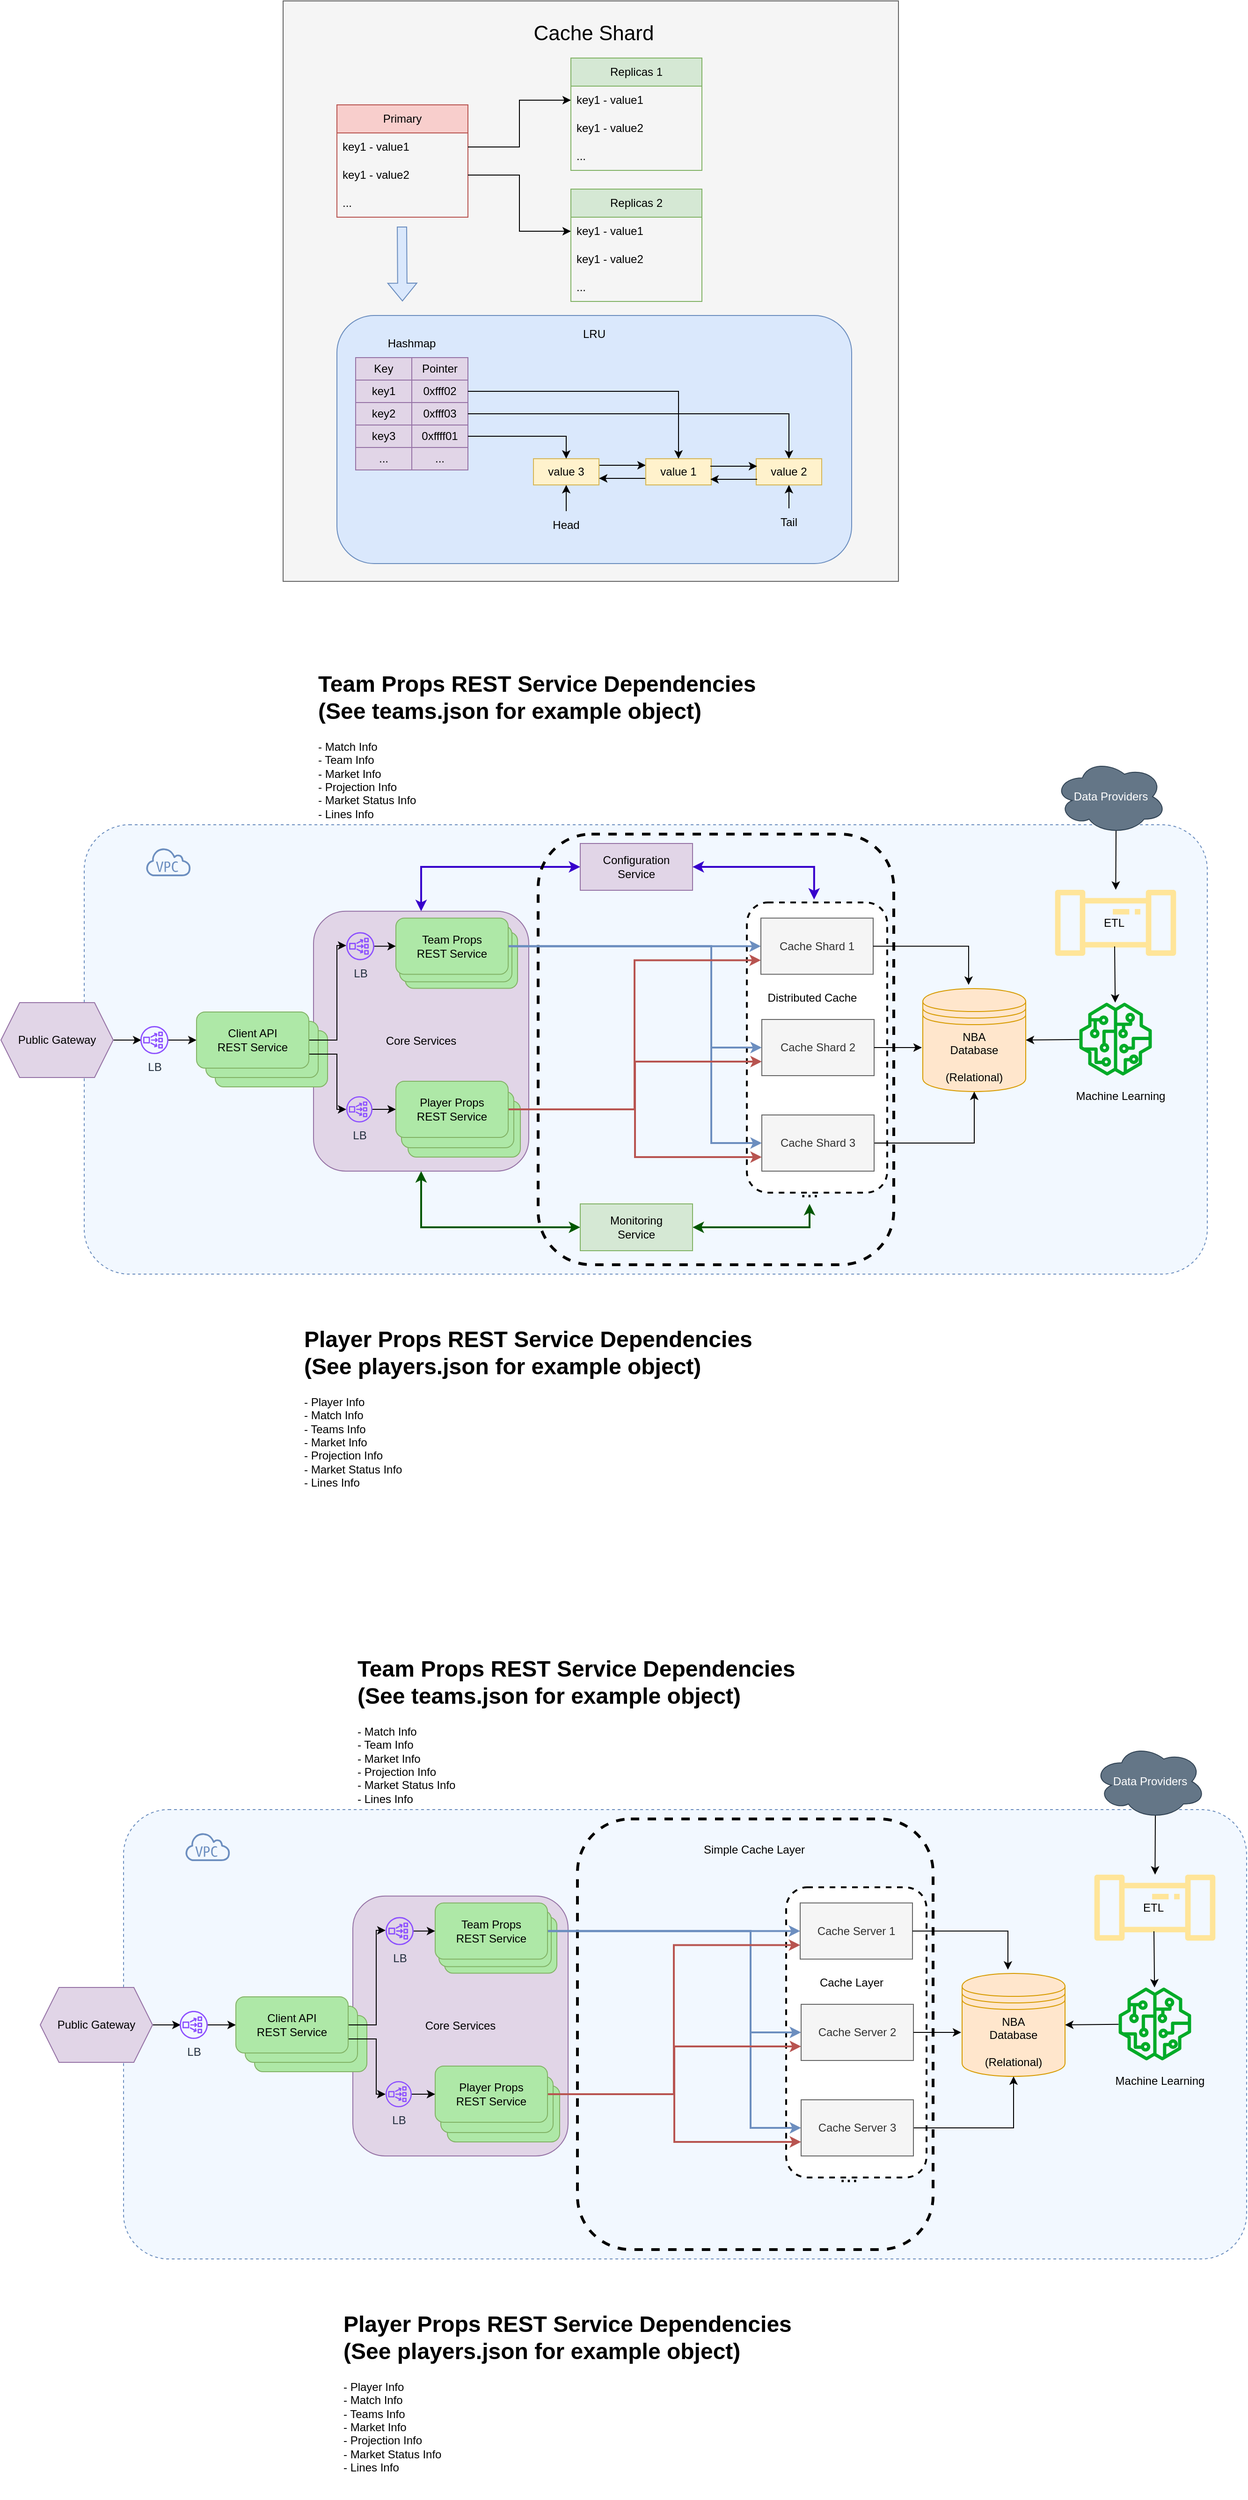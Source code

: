 <mxfile version="24.7.17">
  <diagram name="Page-1" id="utYsTXJ76eyPyCShVCwP">
    <mxGraphModel dx="2583" dy="2212" grid="0" gridSize="10" guides="0" tooltips="1" connect="1" arrows="1" fold="1" page="0" pageScale="1" pageWidth="850" pageHeight="1100" math="0" shadow="0">
      <root>
        <mxCell id="0" />
        <mxCell id="1" parent="0" />
        <mxCell id="gvF0CUg50vXPNr1gY694-1" value="" style="rounded=1;arcSize=10;dashed=1;strokeColor=#6c8ebf;fillColor=#F2F8FF;" parent="1" vertex="1">
          <mxGeometry x="-150" y="120" width="1200" height="480" as="geometry" />
        </mxCell>
        <mxCell id="gvF0CUg50vXPNr1gY694-257" value="" style="rounded=1;whiteSpace=wrap;html=1;strokeWidth=2;dashed=1;" parent="1" vertex="1">
          <mxGeometry x="558" y="203" width="150" height="310" as="geometry" />
        </mxCell>
        <mxCell id="gvF0CUg50vXPNr1gY694-55" value="" style="rounded=0;whiteSpace=wrap;html=1;fillColor=#f5f5f5;strokeColor=#666666;fontColor=#333333;" parent="1" vertex="1">
          <mxGeometry x="62.5" y="-760" width="657.5" height="620" as="geometry" />
        </mxCell>
        <mxCell id="gvF0CUg50vXPNr1gY694-206" value="" style="rounded=1;whiteSpace=wrap;html=1;fillColor=#dae8fc;strokeColor=#6c8ebf;" parent="1" vertex="1">
          <mxGeometry x="120" y="-424" width="550" height="265" as="geometry" />
        </mxCell>
        <mxCell id="gvF0CUg50vXPNr1gY694-261" style="edgeStyle=orthogonalEdgeStyle;rounded=0;orthogonalLoop=1;jettySize=auto;html=1;exitX=0.5;exitY=0;exitDx=0;exitDy=0;entryX=0;entryY=0.5;entryDx=0;entryDy=0;strokeWidth=2;startArrow=classic;startFill=1;fillColor=#6a00ff;strokeColor=#3700CC;" parent="1" source="gvF0CUg50vXPNr1gY694-2" target="gvF0CUg50vXPNr1gY694-235" edge="1">
          <mxGeometry relative="1" as="geometry" />
        </mxCell>
        <mxCell id="gvF0CUg50vXPNr1gY694-264" style="edgeStyle=orthogonalEdgeStyle;rounded=0;orthogonalLoop=1;jettySize=auto;html=1;exitX=0.5;exitY=1;exitDx=0;exitDy=0;entryX=0;entryY=0.5;entryDx=0;entryDy=0;strokeWidth=2;startArrow=classic;startFill=1;fillColor=#008a00;strokeColor=#005700;" parent="1" source="gvF0CUg50vXPNr1gY694-2" target="gvF0CUg50vXPNr1gY694-236" edge="1">
          <mxGeometry relative="1" as="geometry" />
        </mxCell>
        <mxCell id="gvF0CUg50vXPNr1gY694-2" value="Core Services" style="rounded=1;whiteSpace=wrap;html=1;fillColor=#e1d5e7;strokeColor=#9673a6;" parent="1" vertex="1">
          <mxGeometry x="95" y="212.36" width="230" height="277.64" as="geometry" />
        </mxCell>
        <mxCell id="gvF0CUg50vXPNr1gY694-5" value="&lt;h1 align=&quot;left&quot;&gt;Player Props REST Service Dependencies (See players.json for example object)&lt;br&gt;&lt;/h1&gt;&lt;div&gt;- Player Info&lt;/div&gt;&lt;div&gt;- Match Info&lt;/div&gt;&lt;div&gt;- Teams Info&lt;/div&gt;&lt;div&gt;- Market Info&lt;/div&gt;&lt;div&gt;- Projection Info&lt;/div&gt;&lt;div&gt;- Market Status Info&lt;/div&gt;&lt;div&gt;- Lines Info&lt;br&gt;&lt;/div&gt;&lt;div&gt;&lt;br&gt;&lt;/div&gt;" style="text;html=1;strokeColor=none;fillColor=none;spacing=5;spacingTop=-20;whiteSpace=wrap;overflow=hidden;rounded=0;align=left;" parent="1" vertex="1">
          <mxGeometry x="80" y="650" width="530" height="180" as="geometry" />
        </mxCell>
        <mxCell id="gvF0CUg50vXPNr1gY694-226" style="edgeStyle=orthogonalEdgeStyle;rounded=0;orthogonalLoop=1;jettySize=auto;html=1;exitX=1;exitY=0.5;exitDx=0;exitDy=0;" parent="1" source="gvF0CUg50vXPNr1gY694-10" edge="1">
          <mxGeometry relative="1" as="geometry">
            <mxPoint x="-89" y="350" as="targetPoint" />
          </mxGeometry>
        </mxCell>
        <mxCell id="gvF0CUg50vXPNr1gY694-10" value="Public Gateway" style="shape=hexagon;perimeter=hexagonPerimeter2;whiteSpace=wrap;html=1;fixedSize=1;fillColor=#e1d5e7;strokeColor=#9673a6;" parent="1" vertex="1">
          <mxGeometry x="-239" y="310" width="120" height="80" as="geometry" />
        </mxCell>
        <mxCell id="gvF0CUg50vXPNr1gY694-11" style="edgeStyle=none;rounded=0;orthogonalLoop=1;jettySize=auto;html=1;exitX=1;exitY=0.5;exitDx=0;exitDy=0;startArrow=classic;startFill=1;endArrow=none;endFill=0;" parent="1" source="gvF0CUg50vXPNr1gY694-19" target="gvF0CUg50vXPNr1gY694-14" edge="1">
          <mxGeometry relative="1" as="geometry">
            <mxPoint x="820" y="360" as="sourcePoint" />
          </mxGeometry>
        </mxCell>
        <mxCell id="gvF0CUg50vXPNr1gY694-12" style="edgeStyle=none;rounded=0;orthogonalLoop=1;jettySize=auto;html=1;exitX=0.55;exitY=0.95;exitDx=0;exitDy=0;exitPerimeter=0;startArrow=none;startFill=0;endArrow=classic;endFill=1;" parent="1" source="gvF0CUg50vXPNr1gY694-13" target="gvF0CUg50vXPNr1gY694-20" edge="1">
          <mxGeometry relative="1" as="geometry" />
        </mxCell>
        <mxCell id="gvF0CUg50vXPNr1gY694-13" value="Data Providers" style="ellipse;shape=cloud;whiteSpace=wrap;html=1;fillColor=#647687;strokeColor=#314354;fontColor=#ffffff;" parent="1" vertex="1">
          <mxGeometry x="886.5" y="50" width="120" height="80" as="geometry" />
        </mxCell>
        <mxCell id="gvF0CUg50vXPNr1gY694-14" value="" style="outlineConnect=0;fontColor=#232F3E;gradientColor=none;strokeColor=none;dashed=0;verticalLabelPosition=bottom;verticalAlign=top;align=center;html=1;fontSize=12;fontStyle=0;aspect=fixed;pointerEvents=1;shape=mxgraph.aws4.sagemaker_model;fillColor=#00AB28;" parent="1" vertex="1">
          <mxGeometry x="913" y="310" width="78" height="78" as="geometry" />
        </mxCell>
        <mxCell id="gvF0CUg50vXPNr1gY694-15" value="Machine Learning" style="text;html=1;align=center;verticalAlign=middle;resizable=0;points=[];autosize=1;" parent="1" vertex="1">
          <mxGeometry x="902" y="400" width="110" height="20" as="geometry" />
        </mxCell>
        <mxCell id="gvF0CUg50vXPNr1gY694-16" style="edgeStyle=none;rounded=0;orthogonalLoop=1;jettySize=auto;html=1;exitX=1;exitY=0.75;exitDx=0;exitDy=0;dashed=1;dashPattern=1 4;startArrow=none;startFill=0;endArrow=none;endFill=0;" parent="1" edge="1">
          <mxGeometry relative="1" as="geometry">
            <mxPoint x="570" y="855" as="sourcePoint" />
            <mxPoint x="570" y="855" as="targetPoint" />
          </mxGeometry>
        </mxCell>
        <mxCell id="gvF0CUg50vXPNr1gY694-17" value="" style="outlineConnect=0;strokeColor=#6c8ebf;dashed=0;verticalLabelPosition=bottom;verticalAlign=top;align=center;html=1;fontSize=12;fontStyle=0;aspect=fixed;shape=mxgraph.aws4.resourceIcon;resIcon=mxgraph.aws4.virtual_private_cloud;fillColor=#F2F8FF;" parent="1" vertex="1">
          <mxGeometry x="-90" y="130" width="60" height="60" as="geometry" />
        </mxCell>
        <mxCell id="gvF0CUg50vXPNr1gY694-18" style="edgeStyle=none;rounded=0;orthogonalLoop=1;jettySize=auto;html=1;exitX=0.5;exitY=1;exitDx=0;exitDy=0;entryX=0;entryY=0;entryDx=50;entryDy=0;entryPerimeter=0;" parent="1" edge="1">
          <mxGeometry relative="1" as="geometry">
            <mxPoint x="843" y="490" as="targetPoint" />
          </mxGeometry>
        </mxCell>
        <mxCell id="gvF0CUg50vXPNr1gY694-19" value="&lt;div&gt;NBA&lt;/div&gt;&lt;div&gt;Database&lt;br&gt;&lt;/div&gt;&lt;div&gt;&lt;br&gt;&lt;/div&gt;&lt;div&gt;(Relational)&lt;br&gt;&lt;/div&gt;" style="shape=datastore;whiteSpace=wrap;html=1;fillColor=#ffe6cc;strokeColor=#d79b00;" parent="1" vertex="1">
          <mxGeometry x="746" y="295" width="110" height="110" as="geometry" />
        </mxCell>
        <mxCell id="gvF0CUg50vXPNr1gY694-20" value="" style="outlineConnect=0;dashed=0;verticalLabelPosition=bottom;verticalAlign=top;align=center;html=1;fontSize=12;fontStyle=0;aspect=fixed;pointerEvents=1;shape=mxgraph.aws4.iot_analytics_pipeline;strokeColor=#d6b656;fillColor=#FFE599;" parent="1" vertex="1">
          <mxGeometry x="886.5" y="189.46" width="131" height="70.54" as="geometry" />
        </mxCell>
        <mxCell id="gvF0CUg50vXPNr1gY694-21" value="" style="edgeStyle=none;rounded=0;orthogonalLoop=1;jettySize=auto;html=1;startArrow=none;startFill=0;endArrow=classic;endFill=1;" parent="1" target="gvF0CUg50vXPNr1gY694-14" edge="1">
          <mxGeometry relative="1" as="geometry">
            <mxPoint x="951" y="250" as="sourcePoint" />
          </mxGeometry>
        </mxCell>
        <mxCell id="gvF0CUg50vXPNr1gY694-22" value="ETL" style="text;html=1;align=center;verticalAlign=middle;resizable=0;points=[];autosize=1;" parent="1" vertex="1">
          <mxGeometry x="930" y="214.73" width="40" height="20" as="geometry" />
        </mxCell>
        <mxCell id="gvF0CUg50vXPNr1gY694-24" value="&lt;h1 align=&quot;left&quot;&gt;Team Props REST Service Dependencies (See teams.json for example object)&lt;br&gt;&lt;/h1&gt;&lt;div&gt;- Match Info&lt;/div&gt;&lt;div&gt;- Team Info&lt;/div&gt;&lt;div&gt;- Market Info&lt;/div&gt;&lt;div&gt;- Projection Info&lt;/div&gt;&lt;div&gt;- Market Status Info&lt;br&gt;&lt;/div&gt;&lt;div&gt;- Lines Info&lt;br&gt;&lt;/div&gt;" style="text;html=1;strokeColor=none;fillColor=none;spacing=5;spacingTop=-20;whiteSpace=wrap;overflow=hidden;rounded=0;align=left;" parent="1" vertex="1">
          <mxGeometry x="95" y="-50" width="500" height="170" as="geometry" />
        </mxCell>
        <mxCell id="gvF0CUg50vXPNr1gY694-26" value="" style="rounded=1;whiteSpace=wrap;html=1;fillColor=none;dashed=1;strokeWidth=3;" parent="1" vertex="1">
          <mxGeometry x="335" y="130" width="380" height="460" as="geometry" />
        </mxCell>
        <mxCell id="gvF0CUg50vXPNr1gY694-35" value="Primary" style="swimlane;fontStyle=0;childLayout=stackLayout;horizontal=1;startSize=30;horizontalStack=0;resizeParent=1;resizeParentMax=0;resizeLast=0;collapsible=1;marginBottom=0;whiteSpace=wrap;html=1;fillColor=#f8cecc;strokeColor=#b85450;" parent="1" vertex="1">
          <mxGeometry x="120" y="-649" width="140" height="120" as="geometry" />
        </mxCell>
        <mxCell id="gvF0CUg50vXPNr1gY694-36" value="key1 - value1" style="text;align=left;verticalAlign=middle;spacingLeft=4;spacingRight=4;overflow=hidden;points=[[0,0.5],[1,0.5]];portConstraint=eastwest;rotatable=0;whiteSpace=wrap;html=1;opacity=0;" parent="gvF0CUg50vXPNr1gY694-35" vertex="1">
          <mxGeometry y="30" width="140" height="30" as="geometry" />
        </mxCell>
        <mxCell id="gvF0CUg50vXPNr1gY694-37" value="key1 - value2" style="text;strokeColor=none;fillColor=none;align=left;verticalAlign=middle;spacingLeft=4;spacingRight=4;overflow=hidden;points=[[0,0.5],[1,0.5]];portConstraint=eastwest;rotatable=0;whiteSpace=wrap;html=1;" parent="gvF0CUg50vXPNr1gY694-35" vertex="1">
          <mxGeometry y="60" width="140" height="30" as="geometry" />
        </mxCell>
        <mxCell id="gvF0CUg50vXPNr1gY694-38" value="..." style="text;strokeColor=none;fillColor=none;align=left;verticalAlign=middle;spacingLeft=4;spacingRight=4;overflow=hidden;points=[[0,0.5],[1,0.5]];portConstraint=eastwest;rotatable=0;whiteSpace=wrap;html=1;" parent="gvF0CUg50vXPNr1gY694-35" vertex="1">
          <mxGeometry y="90" width="140" height="30" as="geometry" />
        </mxCell>
        <mxCell id="gvF0CUg50vXPNr1gY694-43" value="Replicas 1" style="swimlane;fontStyle=0;childLayout=stackLayout;horizontal=1;startSize=30;horizontalStack=0;resizeParent=1;resizeParentMax=0;resizeLast=0;collapsible=1;marginBottom=0;whiteSpace=wrap;html=1;fillColor=#d5e8d4;strokeColor=#82b366;" parent="1" vertex="1">
          <mxGeometry x="370" y="-699" width="140" height="120" as="geometry" />
        </mxCell>
        <mxCell id="gvF0CUg50vXPNr1gY694-44" value="key1 - value1" style="text;strokeColor=none;fillColor=none;align=left;verticalAlign=middle;spacingLeft=4;spacingRight=4;overflow=hidden;points=[[0,0.5],[1,0.5]];portConstraint=eastwest;rotatable=0;whiteSpace=wrap;html=1;" parent="gvF0CUg50vXPNr1gY694-43" vertex="1">
          <mxGeometry y="30" width="140" height="30" as="geometry" />
        </mxCell>
        <mxCell id="gvF0CUg50vXPNr1gY694-45" value="key1 - value2" style="text;strokeColor=none;fillColor=none;align=left;verticalAlign=middle;spacingLeft=4;spacingRight=4;overflow=hidden;points=[[0,0.5],[1,0.5]];portConstraint=eastwest;rotatable=0;whiteSpace=wrap;html=1;" parent="gvF0CUg50vXPNr1gY694-43" vertex="1">
          <mxGeometry y="60" width="140" height="30" as="geometry" />
        </mxCell>
        <mxCell id="gvF0CUg50vXPNr1gY694-46" value="..." style="text;strokeColor=none;fillColor=none;align=left;verticalAlign=middle;spacingLeft=4;spacingRight=4;overflow=hidden;points=[[0,0.5],[1,0.5]];portConstraint=eastwest;rotatable=0;whiteSpace=wrap;html=1;" parent="gvF0CUg50vXPNr1gY694-43" vertex="1">
          <mxGeometry y="90" width="140" height="30" as="geometry" />
        </mxCell>
        <mxCell id="gvF0CUg50vXPNr1gY694-47" value="Replicas 2" style="swimlane;fontStyle=0;childLayout=stackLayout;horizontal=1;startSize=30;horizontalStack=0;resizeParent=1;resizeParentMax=0;resizeLast=0;collapsible=1;marginBottom=0;whiteSpace=wrap;html=1;fillColor=#d5e8d4;strokeColor=#82b366;" parent="1" vertex="1">
          <mxGeometry x="370" y="-559" width="140" height="120" as="geometry" />
        </mxCell>
        <mxCell id="gvF0CUg50vXPNr1gY694-48" value="key1 - value1" style="text;strokeColor=none;fillColor=none;align=left;verticalAlign=middle;spacingLeft=4;spacingRight=4;overflow=hidden;points=[[0,0.5],[1,0.5]];portConstraint=eastwest;rotatable=0;whiteSpace=wrap;html=1;" parent="gvF0CUg50vXPNr1gY694-47" vertex="1">
          <mxGeometry y="30" width="140" height="30" as="geometry" />
        </mxCell>
        <mxCell id="gvF0CUg50vXPNr1gY694-49" value="key1 - value2" style="text;strokeColor=none;fillColor=none;align=left;verticalAlign=middle;spacingLeft=4;spacingRight=4;overflow=hidden;points=[[0,0.5],[1,0.5]];portConstraint=eastwest;rotatable=0;whiteSpace=wrap;html=1;" parent="gvF0CUg50vXPNr1gY694-47" vertex="1">
          <mxGeometry y="60" width="140" height="30" as="geometry" />
        </mxCell>
        <mxCell id="gvF0CUg50vXPNr1gY694-50" value="..." style="text;strokeColor=none;fillColor=none;align=left;verticalAlign=middle;spacingLeft=4;spacingRight=4;overflow=hidden;points=[[0,0.5],[1,0.5]];portConstraint=eastwest;rotatable=0;whiteSpace=wrap;html=1;" parent="gvF0CUg50vXPNr1gY694-47" vertex="1">
          <mxGeometry y="90" width="140" height="30" as="geometry" />
        </mxCell>
        <mxCell id="gvF0CUg50vXPNr1gY694-52" style="edgeStyle=orthogonalEdgeStyle;rounded=0;orthogonalLoop=1;jettySize=auto;html=1;exitX=1;exitY=0.5;exitDx=0;exitDy=0;" parent="1" source="gvF0CUg50vXPNr1gY694-36" target="gvF0CUg50vXPNr1gY694-44" edge="1">
          <mxGeometry relative="1" as="geometry" />
        </mxCell>
        <mxCell id="gvF0CUg50vXPNr1gY694-53" style="edgeStyle=orthogonalEdgeStyle;rounded=0;orthogonalLoop=1;jettySize=auto;html=1;exitX=1;exitY=0.5;exitDx=0;exitDy=0;entryX=0;entryY=0.5;entryDx=0;entryDy=0;" parent="1" source="gvF0CUg50vXPNr1gY694-37" target="gvF0CUg50vXPNr1gY694-48" edge="1">
          <mxGeometry relative="1" as="geometry" />
        </mxCell>
        <mxCell id="gvF0CUg50vXPNr1gY694-155" value="" style="shape=table;startSize=0;container=1;collapsible=0;childLayout=tableLayout;fillColor=#e1d5e7;strokeColor=#9673a6;" parent="1" vertex="1">
          <mxGeometry x="140" y="-379" width="120" height="120" as="geometry" />
        </mxCell>
        <mxCell id="gvF0CUg50vXPNr1gY694-156" value="" style="shape=tableRow;horizontal=0;startSize=0;swimlaneHead=0;swimlaneBody=0;strokeColor=inherit;top=0;left=0;bottom=0;right=0;collapsible=0;dropTarget=0;fillColor=none;points=[[0,0.5],[1,0.5]];portConstraint=eastwest;" parent="gvF0CUg50vXPNr1gY694-155" vertex="1">
          <mxGeometry width="120" height="24" as="geometry" />
        </mxCell>
        <mxCell id="gvF0CUg50vXPNr1gY694-157" value="Key" style="shape=partialRectangle;html=1;whiteSpace=wrap;connectable=0;strokeColor=inherit;overflow=hidden;fillColor=none;top=0;left=0;bottom=0;right=0;pointerEvents=1;" parent="gvF0CUg50vXPNr1gY694-156" vertex="1">
          <mxGeometry width="60" height="24" as="geometry">
            <mxRectangle width="60" height="24" as="alternateBounds" />
          </mxGeometry>
        </mxCell>
        <mxCell id="gvF0CUg50vXPNr1gY694-158" value="Pointer" style="shape=partialRectangle;html=1;whiteSpace=wrap;connectable=0;strokeColor=inherit;overflow=hidden;fillColor=none;top=0;left=0;bottom=0;right=0;pointerEvents=1;" parent="gvF0CUg50vXPNr1gY694-156" vertex="1">
          <mxGeometry x="60" width="60" height="24" as="geometry">
            <mxRectangle width="60" height="24" as="alternateBounds" />
          </mxGeometry>
        </mxCell>
        <mxCell id="gvF0CUg50vXPNr1gY694-159" value="" style="shape=tableRow;horizontal=0;startSize=0;swimlaneHead=0;swimlaneBody=0;strokeColor=inherit;top=0;left=0;bottom=0;right=0;collapsible=0;dropTarget=0;fillColor=none;points=[[0,0.5],[1,0.5]];portConstraint=eastwest;" parent="gvF0CUg50vXPNr1gY694-155" vertex="1">
          <mxGeometry y="24" width="120" height="24" as="geometry" />
        </mxCell>
        <mxCell id="gvF0CUg50vXPNr1gY694-160" value="key1" style="shape=partialRectangle;html=1;whiteSpace=wrap;connectable=0;strokeColor=inherit;overflow=hidden;fillColor=none;top=0;left=0;bottom=0;right=0;pointerEvents=1;" parent="gvF0CUg50vXPNr1gY694-159" vertex="1">
          <mxGeometry width="60" height="24" as="geometry">
            <mxRectangle width="60" height="24" as="alternateBounds" />
          </mxGeometry>
        </mxCell>
        <mxCell id="gvF0CUg50vXPNr1gY694-161" value="0xfff02" style="shape=partialRectangle;html=1;whiteSpace=wrap;connectable=0;strokeColor=inherit;overflow=hidden;fillColor=none;top=0;left=0;bottom=0;right=0;pointerEvents=1;" parent="gvF0CUg50vXPNr1gY694-159" vertex="1">
          <mxGeometry x="60" width="60" height="24" as="geometry">
            <mxRectangle width="60" height="24" as="alternateBounds" />
          </mxGeometry>
        </mxCell>
        <mxCell id="gvF0CUg50vXPNr1gY694-162" value="" style="shape=tableRow;horizontal=0;startSize=0;swimlaneHead=0;swimlaneBody=0;strokeColor=inherit;top=0;left=0;bottom=0;right=0;collapsible=0;dropTarget=0;fillColor=none;points=[[0,0.5],[1,0.5]];portConstraint=eastwest;" parent="gvF0CUg50vXPNr1gY694-155" vertex="1">
          <mxGeometry y="48" width="120" height="24" as="geometry" />
        </mxCell>
        <mxCell id="gvF0CUg50vXPNr1gY694-163" value="key2" style="shape=partialRectangle;html=1;whiteSpace=wrap;connectable=0;strokeColor=inherit;overflow=hidden;fillColor=none;top=0;left=0;bottom=0;right=0;pointerEvents=1;" parent="gvF0CUg50vXPNr1gY694-162" vertex="1">
          <mxGeometry width="60" height="24" as="geometry">
            <mxRectangle width="60" height="24" as="alternateBounds" />
          </mxGeometry>
        </mxCell>
        <mxCell id="gvF0CUg50vXPNr1gY694-164" value="0xfff03" style="shape=partialRectangle;html=1;whiteSpace=wrap;connectable=0;strokeColor=inherit;overflow=hidden;fillColor=none;top=0;left=0;bottom=0;right=0;pointerEvents=1;" parent="gvF0CUg50vXPNr1gY694-162" vertex="1">
          <mxGeometry x="60" width="60" height="24" as="geometry">
            <mxRectangle width="60" height="24" as="alternateBounds" />
          </mxGeometry>
        </mxCell>
        <mxCell id="gvF0CUg50vXPNr1gY694-165" value="" style="shape=tableRow;horizontal=0;startSize=0;swimlaneHead=0;swimlaneBody=0;strokeColor=inherit;top=0;left=0;bottom=0;right=0;collapsible=0;dropTarget=0;fillColor=none;points=[[0,0.5],[1,0.5]];portConstraint=eastwest;" parent="gvF0CUg50vXPNr1gY694-155" vertex="1">
          <mxGeometry y="72" width="120" height="24" as="geometry" />
        </mxCell>
        <mxCell id="gvF0CUg50vXPNr1gY694-166" value="key3" style="shape=partialRectangle;html=1;whiteSpace=wrap;connectable=0;strokeColor=inherit;overflow=hidden;fillColor=none;top=0;left=0;bottom=0;right=0;pointerEvents=1;" parent="gvF0CUg50vXPNr1gY694-165" vertex="1">
          <mxGeometry width="60" height="24" as="geometry">
            <mxRectangle width="60" height="24" as="alternateBounds" />
          </mxGeometry>
        </mxCell>
        <mxCell id="gvF0CUg50vXPNr1gY694-167" value="0xffff01" style="shape=partialRectangle;html=1;whiteSpace=wrap;connectable=0;strokeColor=inherit;overflow=hidden;fillColor=none;top=0;left=0;bottom=0;right=0;pointerEvents=1;" parent="gvF0CUg50vXPNr1gY694-165" vertex="1">
          <mxGeometry x="60" width="60" height="24" as="geometry">
            <mxRectangle width="60" height="24" as="alternateBounds" />
          </mxGeometry>
        </mxCell>
        <mxCell id="gvF0CUg50vXPNr1gY694-168" value="" style="shape=tableRow;horizontal=0;startSize=0;swimlaneHead=0;swimlaneBody=0;strokeColor=inherit;top=0;left=0;bottom=0;right=0;collapsible=0;dropTarget=0;fillColor=none;points=[[0,0.5],[1,0.5]];portConstraint=eastwest;" parent="gvF0CUg50vXPNr1gY694-155" vertex="1">
          <mxGeometry y="96" width="120" height="24" as="geometry" />
        </mxCell>
        <mxCell id="gvF0CUg50vXPNr1gY694-169" value="..." style="shape=partialRectangle;html=1;whiteSpace=wrap;connectable=0;strokeColor=inherit;overflow=hidden;fillColor=none;top=0;left=0;bottom=0;right=0;pointerEvents=1;" parent="gvF0CUg50vXPNr1gY694-168" vertex="1">
          <mxGeometry width="60" height="24" as="geometry">
            <mxRectangle width="60" height="24" as="alternateBounds" />
          </mxGeometry>
        </mxCell>
        <mxCell id="gvF0CUg50vXPNr1gY694-170" value="..." style="shape=partialRectangle;html=1;whiteSpace=wrap;connectable=0;strokeColor=inherit;overflow=hidden;fillColor=none;top=0;left=0;bottom=0;right=0;pointerEvents=1;" parent="gvF0CUg50vXPNr1gY694-168" vertex="1">
          <mxGeometry x="60" width="60" height="24" as="geometry">
            <mxRectangle width="60" height="24" as="alternateBounds" />
          </mxGeometry>
        </mxCell>
        <mxCell id="gvF0CUg50vXPNr1gY694-171" value="Hashmap" style="text;html=1;align=center;verticalAlign=middle;whiteSpace=wrap;rounded=0;" parent="1" vertex="1">
          <mxGeometry x="170" y="-409" width="60" height="30" as="geometry" />
        </mxCell>
        <mxCell id="gvF0CUg50vXPNr1gY694-186" style="edgeStyle=orthogonalEdgeStyle;rounded=0;orthogonalLoop=1;jettySize=auto;html=1;exitX=1;exitY=0.25;exitDx=0;exitDy=0;entryX=0;entryY=0.25;entryDx=0;entryDy=0;" parent="1" source="gvF0CUg50vXPNr1gY694-172" target="gvF0CUg50vXPNr1gY694-174" edge="1">
          <mxGeometry relative="1" as="geometry" />
        </mxCell>
        <mxCell id="gvF0CUg50vXPNr1gY694-172" value="value 3" style="rounded=0;whiteSpace=wrap;html=1;fillColor=#fff2cc;strokeColor=#d6b656;" parent="1" vertex="1">
          <mxGeometry x="330" y="-271" width="70" height="28" as="geometry" />
        </mxCell>
        <mxCell id="gvF0CUg50vXPNr1gY694-189" style="edgeStyle=orthogonalEdgeStyle;rounded=0;orthogonalLoop=1;jettySize=auto;html=1;exitX=0;exitY=0.75;exitDx=0;exitDy=0;entryX=1;entryY=0.75;entryDx=0;entryDy=0;" parent="1" source="gvF0CUg50vXPNr1gY694-174" target="gvF0CUg50vXPNr1gY694-172" edge="1">
          <mxGeometry relative="1" as="geometry" />
        </mxCell>
        <mxCell id="gvF0CUg50vXPNr1gY694-174" value="value 1" style="rounded=0;whiteSpace=wrap;html=1;fillColor=#fff2cc;strokeColor=#d6b656;" parent="1" vertex="1">
          <mxGeometry x="450" y="-271" width="70" height="28" as="geometry" />
        </mxCell>
        <mxCell id="gvF0CUg50vXPNr1gY694-175" value="value 2" style="rounded=0;whiteSpace=wrap;html=1;fillColor=#fff2cc;strokeColor=#d6b656;" parent="1" vertex="1">
          <mxGeometry x="568" y="-271" width="70" height="28" as="geometry" />
        </mxCell>
        <mxCell id="gvF0CUg50vXPNr1gY694-180" style="edgeStyle=orthogonalEdgeStyle;rounded=0;orthogonalLoop=1;jettySize=auto;html=1;exitX=1;exitY=0.5;exitDx=0;exitDy=0;entryX=0.5;entryY=0;entryDx=0;entryDy=0;" parent="1" source="gvF0CUg50vXPNr1gY694-165" target="gvF0CUg50vXPNr1gY694-172" edge="1">
          <mxGeometry relative="1" as="geometry" />
        </mxCell>
        <mxCell id="gvF0CUg50vXPNr1gY694-182" style="edgeStyle=orthogonalEdgeStyle;rounded=0;orthogonalLoop=1;jettySize=auto;html=1;exitX=1;exitY=0.5;exitDx=0;exitDy=0;entryX=0.5;entryY=0;entryDx=0;entryDy=0;" parent="1" source="gvF0CUg50vXPNr1gY694-159" target="gvF0CUg50vXPNr1gY694-174" edge="1">
          <mxGeometry relative="1" as="geometry" />
        </mxCell>
        <mxCell id="gvF0CUg50vXPNr1gY694-184" style="edgeStyle=orthogonalEdgeStyle;rounded=0;orthogonalLoop=1;jettySize=auto;html=1;exitX=1;exitY=0.5;exitDx=0;exitDy=0;entryX=0.5;entryY=0;entryDx=0;entryDy=0;" parent="1" source="gvF0CUg50vXPNr1gY694-162" target="gvF0CUg50vXPNr1gY694-175" edge="1">
          <mxGeometry relative="1" as="geometry" />
        </mxCell>
        <mxCell id="gvF0CUg50vXPNr1gY694-190" style="edgeStyle=orthogonalEdgeStyle;rounded=0;orthogonalLoop=1;jettySize=auto;html=1;exitX=1;exitY=0.25;exitDx=0;exitDy=0;entryX=0;entryY=0.25;entryDx=0;entryDy=0;" parent="1" edge="1">
          <mxGeometry relative="1" as="geometry">
            <mxPoint x="519" y="-263" as="sourcePoint" />
            <mxPoint x="569" y="-263" as="targetPoint" />
          </mxGeometry>
        </mxCell>
        <mxCell id="gvF0CUg50vXPNr1gY694-191" style="edgeStyle=orthogonalEdgeStyle;rounded=0;orthogonalLoop=1;jettySize=auto;html=1;exitX=0;exitY=0.75;exitDx=0;exitDy=0;entryX=1;entryY=0.75;entryDx=0;entryDy=0;" parent="1" edge="1">
          <mxGeometry relative="1" as="geometry">
            <mxPoint x="569" y="-249" as="sourcePoint" />
            <mxPoint x="519" y="-249" as="targetPoint" />
          </mxGeometry>
        </mxCell>
        <mxCell id="gvF0CUg50vXPNr1gY694-202" style="edgeStyle=orthogonalEdgeStyle;rounded=0;orthogonalLoop=1;jettySize=auto;html=1;exitX=0.5;exitY=0;exitDx=0;exitDy=0;entryX=0.5;entryY=1;entryDx=0;entryDy=0;" parent="1" source="gvF0CUg50vXPNr1gY694-196" target="gvF0CUg50vXPNr1gY694-172" edge="1">
          <mxGeometry relative="1" as="geometry" />
        </mxCell>
        <mxCell id="gvF0CUg50vXPNr1gY694-196" value="Head" style="text;html=1;align=center;verticalAlign=middle;whiteSpace=wrap;rounded=0;" parent="1" vertex="1">
          <mxGeometry x="335" y="-215" width="60" height="30" as="geometry" />
        </mxCell>
        <mxCell id="gvF0CUg50vXPNr1gY694-203" style="edgeStyle=orthogonalEdgeStyle;rounded=0;orthogonalLoop=1;jettySize=auto;html=1;exitX=0.5;exitY=0;exitDx=0;exitDy=0;entryX=0.5;entryY=1;entryDx=0;entryDy=0;" parent="1" source="gvF0CUg50vXPNr1gY694-199" target="gvF0CUg50vXPNr1gY694-175" edge="1">
          <mxGeometry relative="1" as="geometry" />
        </mxCell>
        <mxCell id="gvF0CUg50vXPNr1gY694-199" value="Tail" style="text;html=1;align=center;verticalAlign=middle;whiteSpace=wrap;rounded=0;" parent="1" vertex="1">
          <mxGeometry x="573" y="-218" width="60" height="30" as="geometry" />
        </mxCell>
        <mxCell id="gvF0CUg50vXPNr1gY694-204" value="LRU" style="text;html=1;align=center;verticalAlign=middle;whiteSpace=wrap;rounded=0;" parent="1" vertex="1">
          <mxGeometry x="365" y="-419" width="60" height="30" as="geometry" />
        </mxCell>
        <mxCell id="gvF0CUg50vXPNr1gY694-208" value="" style="shape=flexArrow;endArrow=classic;html=1;rounded=0;fillColor=#dae8fc;strokeColor=#6c8ebf;" parent="1" edge="1">
          <mxGeometry width="50" height="50" relative="1" as="geometry">
            <mxPoint x="189.5" y="-519" as="sourcePoint" />
            <mxPoint x="190" y="-439" as="targetPoint" />
          </mxGeometry>
        </mxCell>
        <mxCell id="gvF0CUg50vXPNr1gY694-209" value="&lt;font style=&quot;font-size: 22px;&quot;&gt;Cache Shard&lt;/font&gt;" style="text;html=1;align=center;verticalAlign=middle;whiteSpace=wrap;rounded=0;" parent="1" vertex="1">
          <mxGeometry x="300" y="-750" width="188.75" height="50" as="geometry" />
        </mxCell>
        <mxCell id="gvF0CUg50vXPNr1gY694-211" value="&lt;div&gt;Team Props&lt;/div&gt;&lt;div&gt;REST Service&lt;br&gt;&lt;/div&gt;" style="rounded=1;whiteSpace=wrap;html=1;strokeColor=#82b366;fillColor=#AEE8A7;" parent="1" vertex="1">
          <mxGeometry x="193" y="234.73" width="120" height="60" as="geometry" />
        </mxCell>
        <mxCell id="gvF0CUg50vXPNr1gY694-210" value="&lt;div&gt;Team Props&lt;/div&gt;&lt;div&gt;REST Service&lt;br&gt;&lt;/div&gt;" style="rounded=1;whiteSpace=wrap;html=1;strokeColor=#82b366;fillColor=#AEE8A7;" parent="1" vertex="1">
          <mxGeometry x="187" y="227.73" width="120" height="60" as="geometry" />
        </mxCell>
        <mxCell id="gvF0CUg50vXPNr1gY694-246" style="edgeStyle=orthogonalEdgeStyle;rounded=0;orthogonalLoop=1;jettySize=auto;html=1;exitX=1;exitY=0.5;exitDx=0;exitDy=0;entryX=0;entryY=0.5;entryDx=0;entryDy=0;strokeWidth=2;fillColor=#dae8fc;strokeColor=#6c8ebf;" parent="1" source="gvF0CUg50vXPNr1gY694-23" target="gvF0CUg50vXPNr1gY694-237" edge="1">
          <mxGeometry relative="1" as="geometry" />
        </mxCell>
        <mxCell id="gvF0CUg50vXPNr1gY694-247" style="edgeStyle=orthogonalEdgeStyle;rounded=0;orthogonalLoop=1;jettySize=auto;html=1;exitX=1;exitY=0.5;exitDx=0;exitDy=0;entryX=0;entryY=0.5;entryDx=0;entryDy=0;strokeWidth=2;fillColor=#dae8fc;strokeColor=#6c8ebf;" parent="1" source="gvF0CUg50vXPNr1gY694-23" target="gvF0CUg50vXPNr1gY694-238" edge="1">
          <mxGeometry relative="1" as="geometry">
            <Array as="points">
              <mxPoint x="520" y="250" />
              <mxPoint x="520" y="358" />
            </Array>
          </mxGeometry>
        </mxCell>
        <mxCell id="gvF0CUg50vXPNr1gY694-248" style="edgeStyle=orthogonalEdgeStyle;rounded=0;orthogonalLoop=1;jettySize=auto;html=1;exitX=1;exitY=0.5;exitDx=0;exitDy=0;entryX=0;entryY=0.5;entryDx=0;entryDy=0;strokeWidth=2;fillColor=#dae8fc;strokeColor=#6c8ebf;" parent="1" source="gvF0CUg50vXPNr1gY694-23" target="gvF0CUg50vXPNr1gY694-239" edge="1">
          <mxGeometry relative="1" as="geometry">
            <Array as="points">
              <mxPoint x="520" y="250" />
              <mxPoint x="520" y="460" />
            </Array>
          </mxGeometry>
        </mxCell>
        <mxCell id="gvF0CUg50vXPNr1gY694-23" value="&lt;div&gt;Team Props&lt;/div&gt;&lt;div&gt;REST Service&lt;br&gt;&lt;/div&gt;" style="rounded=1;whiteSpace=wrap;html=1;strokeColor=#82b366;fillColor=#AEE8A7;" parent="1" vertex="1">
          <mxGeometry x="183" y="219.73" width="120" height="60" as="geometry" />
        </mxCell>
        <mxCell id="gvF0CUg50vXPNr1gY694-214" value="&lt;div&gt;Player Props&lt;/div&gt;&lt;div&gt;REST Service&lt;br&gt;&lt;/div&gt;" style="rounded=1;whiteSpace=wrap;html=1;strokeColor=#82b366;fillColor=#AEE8A7;" parent="1" vertex="1">
          <mxGeometry x="196" y="415" width="120" height="60" as="geometry" />
        </mxCell>
        <mxCell id="gvF0CUg50vXPNr1gY694-213" value="&lt;div&gt;Player Props&lt;/div&gt;&lt;div&gt;REST Service&lt;br&gt;&lt;/div&gt;" style="rounded=1;whiteSpace=wrap;html=1;strokeColor=#82b366;fillColor=#AEE8A7;" parent="1" vertex="1">
          <mxGeometry x="189" y="405" width="120" height="60" as="geometry" />
        </mxCell>
        <mxCell id="gvF0CUg50vXPNr1gY694-249" style="edgeStyle=orthogonalEdgeStyle;rounded=0;orthogonalLoop=1;jettySize=auto;html=1;exitX=1;exitY=0.5;exitDx=0;exitDy=0;entryX=0;entryY=0.75;entryDx=0;entryDy=0;strokeWidth=2;fillColor=#f8cecc;strokeColor=#b85450;" parent="1" source="gvF0CUg50vXPNr1gY694-3" target="gvF0CUg50vXPNr1gY694-237" edge="1">
          <mxGeometry relative="1" as="geometry" />
        </mxCell>
        <mxCell id="gvF0CUg50vXPNr1gY694-250" style="edgeStyle=orthogonalEdgeStyle;rounded=0;orthogonalLoop=1;jettySize=auto;html=1;exitX=1;exitY=0.5;exitDx=0;exitDy=0;entryX=0;entryY=0.75;entryDx=0;entryDy=0;strokeWidth=2;fillColor=#f8cecc;strokeColor=#b85450;" parent="1" source="gvF0CUg50vXPNr1gY694-3" target="gvF0CUg50vXPNr1gY694-238" edge="1">
          <mxGeometry relative="1" as="geometry" />
        </mxCell>
        <mxCell id="gvF0CUg50vXPNr1gY694-251" style="edgeStyle=orthogonalEdgeStyle;rounded=0;orthogonalLoop=1;jettySize=auto;html=1;exitX=1;exitY=0.5;exitDx=0;exitDy=0;entryX=0;entryY=0.75;entryDx=0;entryDy=0;fillColor=#f8cecc;strokeColor=#b85450;strokeWidth=2;" parent="1" source="gvF0CUg50vXPNr1gY694-3" target="gvF0CUg50vXPNr1gY694-239" edge="1">
          <mxGeometry relative="1" as="geometry" />
        </mxCell>
        <mxCell id="gvF0CUg50vXPNr1gY694-3" value="&lt;div&gt;Player Props&lt;/div&gt;&lt;div&gt;REST Service&lt;br&gt;&lt;/div&gt;" style="rounded=1;whiteSpace=wrap;html=1;strokeColor=#82b366;fillColor=#AEE8A7;" parent="1" vertex="1">
          <mxGeometry x="183" y="394" width="120" height="60" as="geometry" />
        </mxCell>
        <mxCell id="gvF0CUg50vXPNr1gY694-228" value="" style="edgeStyle=orthogonalEdgeStyle;rounded=0;orthogonalLoop=1;jettySize=auto;html=1;" parent="1" source="gvF0CUg50vXPNr1gY694-215" target="gvF0CUg50vXPNr1gY694-8" edge="1">
          <mxGeometry relative="1" as="geometry" />
        </mxCell>
        <mxCell id="gvF0CUg50vXPNr1gY694-215" value="LB" style="sketch=0;outlineConnect=0;fontColor=#232F3E;gradientColor=none;fillColor=#8C4FFF;strokeColor=none;dashed=0;verticalLabelPosition=bottom;verticalAlign=top;align=center;html=1;fontSize=12;fontStyle=0;aspect=fixed;pointerEvents=1;shape=mxgraph.aws4.network_load_balancer;" parent="1" vertex="1">
          <mxGeometry x="-90" y="335" width="30" height="30" as="geometry" />
        </mxCell>
        <mxCell id="gvF0CUg50vXPNr1gY694-218" value="&lt;div&gt;Client API&lt;/div&gt;&lt;div&gt;REST Service&lt;/div&gt;" style="rounded=1;whiteSpace=wrap;html=1;strokeColor=#82b366;fillColor=#AEE8A7;" parent="1" vertex="1">
          <mxGeometry x="-10" y="340" width="120" height="60" as="geometry" />
        </mxCell>
        <mxCell id="gvF0CUg50vXPNr1gY694-217" value="&lt;div&gt;Client API&lt;/div&gt;&lt;div&gt;REST Service&lt;/div&gt;" style="rounded=1;whiteSpace=wrap;html=1;strokeColor=#82b366;fillColor=#AEE8A7;" parent="1" vertex="1">
          <mxGeometry x="-20" y="330" width="120" height="60" as="geometry" />
        </mxCell>
        <mxCell id="gvF0CUg50vXPNr1gY694-229" style="edgeStyle=orthogonalEdgeStyle;rounded=0;orthogonalLoop=1;jettySize=auto;html=1;exitX=1;exitY=0.5;exitDx=0;exitDy=0;" parent="1" source="gvF0CUg50vXPNr1gY694-8" target="gvF0CUg50vXPNr1gY694-220" edge="1">
          <mxGeometry relative="1" as="geometry">
            <Array as="points">
              <mxPoint x="120" y="350" />
              <mxPoint x="120" y="249" />
            </Array>
          </mxGeometry>
        </mxCell>
        <mxCell id="gvF0CUg50vXPNr1gY694-230" style="edgeStyle=orthogonalEdgeStyle;rounded=0;orthogonalLoop=1;jettySize=auto;html=1;exitX=1;exitY=0.75;exitDx=0;exitDy=0;" parent="1" source="gvF0CUg50vXPNr1gY694-8" target="gvF0CUg50vXPNr1gY694-221" edge="1">
          <mxGeometry relative="1" as="geometry">
            <Array as="points">
              <mxPoint x="120" y="365" />
              <mxPoint x="120" y="424" />
            </Array>
          </mxGeometry>
        </mxCell>
        <mxCell id="gvF0CUg50vXPNr1gY694-8" value="&lt;div&gt;Client API&lt;/div&gt;&lt;div&gt;REST Service&lt;/div&gt;" style="rounded=1;whiteSpace=wrap;html=1;strokeColor=#82b366;fillColor=#AEE8A7;" parent="1" vertex="1">
          <mxGeometry x="-30" y="320" width="120" height="60" as="geometry" />
        </mxCell>
        <mxCell id="gvF0CUg50vXPNr1gY694-232" value="" style="edgeStyle=orthogonalEdgeStyle;rounded=0;orthogonalLoop=1;jettySize=auto;html=1;" parent="1" source="gvF0CUg50vXPNr1gY694-220" target="gvF0CUg50vXPNr1gY694-23" edge="1">
          <mxGeometry relative="1" as="geometry" />
        </mxCell>
        <mxCell id="gvF0CUg50vXPNr1gY694-220" value="LB" style="sketch=0;outlineConnect=0;fontColor=#232F3E;gradientColor=none;fillColor=#8C4FFF;strokeColor=none;dashed=0;verticalLabelPosition=bottom;verticalAlign=top;align=center;html=1;fontSize=12;fontStyle=0;aspect=fixed;pointerEvents=1;shape=mxgraph.aws4.network_load_balancer;" parent="1" vertex="1">
          <mxGeometry x="130" y="234.73" width="30" height="30" as="geometry" />
        </mxCell>
        <mxCell id="gvF0CUg50vXPNr1gY694-233" value="" style="edgeStyle=orthogonalEdgeStyle;rounded=0;orthogonalLoop=1;jettySize=auto;html=1;" parent="1" source="gvF0CUg50vXPNr1gY694-221" target="gvF0CUg50vXPNr1gY694-3" edge="1">
          <mxGeometry relative="1" as="geometry" />
        </mxCell>
        <mxCell id="gvF0CUg50vXPNr1gY694-221" value="LB" style="sketch=0;outlineConnect=0;fontColor=#232F3E;gradientColor=none;fillColor=#8C4FFF;strokeColor=none;dashed=0;verticalLabelPosition=bottom;verticalAlign=top;align=center;html=1;fontSize=12;fontStyle=0;aspect=fixed;pointerEvents=1;shape=mxgraph.aws4.network_load_balancer;" parent="1" vertex="1">
          <mxGeometry x="130" y="410" width="28" height="28" as="geometry" />
        </mxCell>
        <mxCell id="gvF0CUg50vXPNr1gY694-235" value="Configuration&lt;div&gt;Service&lt;/div&gt;" style="rounded=0;whiteSpace=wrap;html=1;fillColor=#e1d5e7;strokeColor=#9673a6;" parent="1" vertex="1">
          <mxGeometry x="380" y="140" width="120" height="50" as="geometry" />
        </mxCell>
        <mxCell id="gvF0CUg50vXPNr1gY694-265" style="edgeStyle=orthogonalEdgeStyle;rounded=0;orthogonalLoop=1;jettySize=auto;html=1;exitX=1;exitY=0.5;exitDx=0;exitDy=0;entryX=0.5;entryY=1;entryDx=0;entryDy=0;startArrow=classic;startFill=1;strokeWidth=2;fillColor=#008a00;strokeColor=#005700;" parent="1" source="gvF0CUg50vXPNr1gY694-236" target="gvF0CUg50vXPNr1gY694-256" edge="1">
          <mxGeometry relative="1" as="geometry" />
        </mxCell>
        <mxCell id="gvF0CUg50vXPNr1gY694-236" value="Monitoring&lt;div&gt;Service&lt;/div&gt;" style="rounded=0;whiteSpace=wrap;html=1;fillColor=#d5e8d4;strokeColor=#82b366;" parent="1" vertex="1">
          <mxGeometry x="380" y="525" width="120" height="50" as="geometry" />
        </mxCell>
        <mxCell id="gvF0CUg50vXPNr1gY694-237" value="Cache Shard 1" style="rounded=0;whiteSpace=wrap;html=1;fillColor=#f5f5f5;fontColor=#333333;strokeColor=#666666;" parent="1" vertex="1">
          <mxGeometry x="573" y="219.73" width="120" height="60" as="geometry" />
        </mxCell>
        <mxCell id="gvF0CUg50vXPNr1gY694-238" value="Cache Shard 2" style="rounded=0;whiteSpace=wrap;html=1;fillColor=#f5f5f5;fontColor=#333333;strokeColor=#666666;" parent="1" vertex="1">
          <mxGeometry x="574" y="328" width="120" height="60" as="geometry" />
        </mxCell>
        <mxCell id="gvF0CUg50vXPNr1gY694-254" style="edgeStyle=orthogonalEdgeStyle;rounded=0;orthogonalLoop=1;jettySize=auto;html=1;exitX=1;exitY=0.5;exitDx=0;exitDy=0;entryX=0.5;entryY=1;entryDx=0;entryDy=0;" parent="1" source="gvF0CUg50vXPNr1gY694-239" target="gvF0CUg50vXPNr1gY694-19" edge="1">
          <mxGeometry relative="1" as="geometry" />
        </mxCell>
        <mxCell id="gvF0CUg50vXPNr1gY694-239" value="Cache Shard 3" style="rounded=0;whiteSpace=wrap;html=1;fillColor=#f5f5f5;fontColor=#333333;strokeColor=#666666;" parent="1" vertex="1">
          <mxGeometry x="574" y="430" width="120" height="60" as="geometry" />
        </mxCell>
        <mxCell id="gvF0CUg50vXPNr1gY694-252" style="edgeStyle=orthogonalEdgeStyle;rounded=0;orthogonalLoop=1;jettySize=auto;html=1;exitX=1;exitY=0.5;exitDx=0;exitDy=0;entryX=0.445;entryY=-0.036;entryDx=0;entryDy=0;entryPerimeter=0;" parent="1" source="gvF0CUg50vXPNr1gY694-237" target="gvF0CUg50vXPNr1gY694-19" edge="1">
          <mxGeometry relative="1" as="geometry" />
        </mxCell>
        <mxCell id="gvF0CUg50vXPNr1gY694-255" style="edgeStyle=orthogonalEdgeStyle;rounded=0;orthogonalLoop=1;jettySize=auto;html=1;exitX=1;exitY=0.5;exitDx=0;exitDy=0;entryX=-0.009;entryY=0.573;entryDx=0;entryDy=0;entryPerimeter=0;" parent="1" source="gvF0CUg50vXPNr1gY694-238" target="gvF0CUg50vXPNr1gY694-19" edge="1">
          <mxGeometry relative="1" as="geometry" />
        </mxCell>
        <mxCell id="gvF0CUg50vXPNr1gY694-256" value="&lt;font style=&quot;font-size: 24px;&quot;&gt;...&lt;/font&gt;" style="text;html=1;align=center;verticalAlign=middle;whiteSpace=wrap;rounded=0;" parent="1" vertex="1">
          <mxGeometry x="595" y="495" width="60" height="30" as="geometry" />
        </mxCell>
        <mxCell id="gvF0CUg50vXPNr1gY694-263" style="edgeStyle=orthogonalEdgeStyle;rounded=0;orthogonalLoop=1;jettySize=auto;html=1;exitX=1;exitY=0.5;exitDx=0;exitDy=0;entryX=0.776;entryY=0.152;entryDx=0;entryDy=0;entryPerimeter=0;startArrow=classic;startFill=1;strokeWidth=2;fillColor=#6a00ff;strokeColor=#3700CC;" parent="1" source="gvF0CUg50vXPNr1gY694-235" target="gvF0CUg50vXPNr1gY694-26" edge="1">
          <mxGeometry relative="1" as="geometry">
            <Array as="points">
              <mxPoint x="630" y="165" />
            </Array>
          </mxGeometry>
        </mxCell>
        <mxCell id="gvF0CUg50vXPNr1gY694-266" value="Distributed Cache" style="text;html=1;align=center;verticalAlign=middle;whiteSpace=wrap;rounded=0;" parent="1" vertex="1">
          <mxGeometry x="568" y="290" width="120" height="30" as="geometry" />
        </mxCell>
        <mxCell id="MnHOcc58mP_N8aHcsEh--2" value="" style="rounded=1;arcSize=10;dashed=1;strokeColor=#6c8ebf;fillColor=#F2F8FF;" vertex="1" parent="1">
          <mxGeometry x="-108" y="1172" width="1200" height="480" as="geometry" />
        </mxCell>
        <mxCell id="MnHOcc58mP_N8aHcsEh--3" value="" style="rounded=1;whiteSpace=wrap;html=1;strokeWidth=2;dashed=1;" vertex="1" parent="1">
          <mxGeometry x="600" y="1255" width="150" height="310" as="geometry" />
        </mxCell>
        <mxCell id="MnHOcc58mP_N8aHcsEh--6" value="Core Services" style="rounded=1;whiteSpace=wrap;html=1;fillColor=#e1d5e7;strokeColor=#9673a6;" vertex="1" parent="1">
          <mxGeometry x="137" y="1264.36" width="230" height="277.64" as="geometry" />
        </mxCell>
        <mxCell id="MnHOcc58mP_N8aHcsEh--7" value="&lt;h1 align=&quot;left&quot;&gt;Player Props REST Service Dependencies (See players.json for example object)&lt;br&gt;&lt;/h1&gt;&lt;div&gt;- Player Info&lt;/div&gt;&lt;div&gt;- Match Info&lt;/div&gt;&lt;div&gt;- Teams Info&lt;/div&gt;&lt;div&gt;- Market Info&lt;/div&gt;&lt;div&gt;- Projection Info&lt;/div&gt;&lt;div&gt;- Market Status Info&lt;/div&gt;&lt;div&gt;- Lines Info&lt;br&gt;&lt;/div&gt;&lt;div&gt;&lt;br&gt;&lt;/div&gt;" style="text;html=1;strokeColor=none;fillColor=none;spacing=5;spacingTop=-20;whiteSpace=wrap;overflow=hidden;rounded=0;align=left;" vertex="1" parent="1">
          <mxGeometry x="122" y="1702" width="530" height="180" as="geometry" />
        </mxCell>
        <mxCell id="MnHOcc58mP_N8aHcsEh--8" style="edgeStyle=orthogonalEdgeStyle;rounded=0;orthogonalLoop=1;jettySize=auto;html=1;exitX=1;exitY=0.5;exitDx=0;exitDy=0;" edge="1" parent="1" source="MnHOcc58mP_N8aHcsEh--9">
          <mxGeometry relative="1" as="geometry">
            <mxPoint x="-47" y="1402" as="targetPoint" />
          </mxGeometry>
        </mxCell>
        <mxCell id="MnHOcc58mP_N8aHcsEh--9" value="Public Gateway" style="shape=hexagon;perimeter=hexagonPerimeter2;whiteSpace=wrap;html=1;fixedSize=1;fillColor=#e1d5e7;strokeColor=#9673a6;" vertex="1" parent="1">
          <mxGeometry x="-197" y="1362" width="120" height="80" as="geometry" />
        </mxCell>
        <mxCell id="MnHOcc58mP_N8aHcsEh--10" style="edgeStyle=none;rounded=0;orthogonalLoop=1;jettySize=auto;html=1;exitX=1;exitY=0.5;exitDx=0;exitDy=0;startArrow=classic;startFill=1;endArrow=none;endFill=0;" edge="1" parent="1" source="MnHOcc58mP_N8aHcsEh--17" target="MnHOcc58mP_N8aHcsEh--13">
          <mxGeometry relative="1" as="geometry">
            <mxPoint x="862" y="1412" as="sourcePoint" />
          </mxGeometry>
        </mxCell>
        <mxCell id="MnHOcc58mP_N8aHcsEh--11" style="edgeStyle=none;rounded=0;orthogonalLoop=1;jettySize=auto;html=1;exitX=0.55;exitY=0.95;exitDx=0;exitDy=0;exitPerimeter=0;startArrow=none;startFill=0;endArrow=classic;endFill=1;" edge="1" parent="1" source="MnHOcc58mP_N8aHcsEh--12" target="MnHOcc58mP_N8aHcsEh--18">
          <mxGeometry relative="1" as="geometry" />
        </mxCell>
        <mxCell id="MnHOcc58mP_N8aHcsEh--12" value="Data Providers" style="ellipse;shape=cloud;whiteSpace=wrap;html=1;fillColor=#647687;strokeColor=#314354;fontColor=#ffffff;" vertex="1" parent="1">
          <mxGeometry x="928.5" y="1102" width="120" height="80" as="geometry" />
        </mxCell>
        <mxCell id="MnHOcc58mP_N8aHcsEh--13" value="" style="outlineConnect=0;fontColor=#232F3E;gradientColor=none;strokeColor=none;dashed=0;verticalLabelPosition=bottom;verticalAlign=top;align=center;html=1;fontSize=12;fontStyle=0;aspect=fixed;pointerEvents=1;shape=mxgraph.aws4.sagemaker_model;fillColor=#00AB28;" vertex="1" parent="1">
          <mxGeometry x="955" y="1362" width="78" height="78" as="geometry" />
        </mxCell>
        <mxCell id="MnHOcc58mP_N8aHcsEh--14" value="Machine Learning" style="text;html=1;align=center;verticalAlign=middle;resizable=0;points=[];autosize=1;" vertex="1" parent="1">
          <mxGeometry x="944" y="1452" width="110" height="20" as="geometry" />
        </mxCell>
        <mxCell id="MnHOcc58mP_N8aHcsEh--15" style="edgeStyle=none;rounded=0;orthogonalLoop=1;jettySize=auto;html=1;exitX=1;exitY=0.75;exitDx=0;exitDy=0;dashed=1;dashPattern=1 4;startArrow=none;startFill=0;endArrow=none;endFill=0;" edge="1" parent="1">
          <mxGeometry relative="1" as="geometry">
            <mxPoint x="612" y="1907" as="sourcePoint" />
            <mxPoint x="612" y="1907" as="targetPoint" />
          </mxGeometry>
        </mxCell>
        <mxCell id="MnHOcc58mP_N8aHcsEh--16" value="" style="outlineConnect=0;strokeColor=#6c8ebf;dashed=0;verticalLabelPosition=bottom;verticalAlign=top;align=center;html=1;fontSize=12;fontStyle=0;aspect=fixed;shape=mxgraph.aws4.resourceIcon;resIcon=mxgraph.aws4.virtual_private_cloud;fillColor=#F2F8FF;" vertex="1" parent="1">
          <mxGeometry x="-48" y="1182" width="60" height="60" as="geometry" />
        </mxCell>
        <mxCell id="MnHOcc58mP_N8aHcsEh--17" value="&lt;div&gt;NBA&lt;/div&gt;&lt;div&gt;Database&lt;br&gt;&lt;/div&gt;&lt;div&gt;&lt;br&gt;&lt;/div&gt;&lt;div&gt;(Relational)&lt;br&gt;&lt;/div&gt;" style="shape=datastore;whiteSpace=wrap;html=1;fillColor=#ffe6cc;strokeColor=#d79b00;" vertex="1" parent="1">
          <mxGeometry x="788" y="1347" width="110" height="110" as="geometry" />
        </mxCell>
        <mxCell id="MnHOcc58mP_N8aHcsEh--18" value="" style="outlineConnect=0;dashed=0;verticalLabelPosition=bottom;verticalAlign=top;align=center;html=1;fontSize=12;fontStyle=0;aspect=fixed;pointerEvents=1;shape=mxgraph.aws4.iot_analytics_pipeline;strokeColor=#d6b656;fillColor=#FFE599;" vertex="1" parent="1">
          <mxGeometry x="928.5" y="1241.46" width="131" height="70.54" as="geometry" />
        </mxCell>
        <mxCell id="MnHOcc58mP_N8aHcsEh--19" value="" style="edgeStyle=none;rounded=0;orthogonalLoop=1;jettySize=auto;html=1;startArrow=none;startFill=0;endArrow=classic;endFill=1;" edge="1" parent="1" target="MnHOcc58mP_N8aHcsEh--13">
          <mxGeometry relative="1" as="geometry">
            <mxPoint x="993" y="1302" as="sourcePoint" />
          </mxGeometry>
        </mxCell>
        <mxCell id="MnHOcc58mP_N8aHcsEh--20" value="ETL" style="text;html=1;align=center;verticalAlign=middle;resizable=0;points=[];autosize=1;" vertex="1" parent="1">
          <mxGeometry x="972" y="1266.73" width="40" height="20" as="geometry" />
        </mxCell>
        <mxCell id="MnHOcc58mP_N8aHcsEh--21" value="&lt;h1 align=&quot;left&quot;&gt;Team Props REST Service Dependencies (See teams.json for example object)&lt;br&gt;&lt;/h1&gt;&lt;div&gt;- Match Info&lt;/div&gt;&lt;div&gt;- Team Info&lt;/div&gt;&lt;div&gt;- Market Info&lt;/div&gt;&lt;div&gt;- Projection Info&lt;/div&gt;&lt;div&gt;- Market Status Info&lt;br&gt;&lt;/div&gt;&lt;div&gt;- Lines Info&lt;br&gt;&lt;/div&gt;" style="text;html=1;strokeColor=none;fillColor=none;spacing=5;spacingTop=-20;whiteSpace=wrap;overflow=hidden;rounded=0;align=left;" vertex="1" parent="1">
          <mxGeometry x="137" y="1002" width="500" height="170" as="geometry" />
        </mxCell>
        <mxCell id="MnHOcc58mP_N8aHcsEh--22" value="" style="rounded=1;whiteSpace=wrap;html=1;fillColor=none;dashed=1;strokeWidth=3;" vertex="1" parent="1">
          <mxGeometry x="377" y="1182" width="380" height="460" as="geometry" />
        </mxCell>
        <mxCell id="MnHOcc58mP_N8aHcsEh--23" value="&lt;div&gt;Team Props&lt;/div&gt;&lt;div&gt;REST Service&lt;br&gt;&lt;/div&gt;" style="rounded=1;whiteSpace=wrap;html=1;strokeColor=#82b366;fillColor=#AEE8A7;" vertex="1" parent="1">
          <mxGeometry x="235" y="1286.73" width="120" height="60" as="geometry" />
        </mxCell>
        <mxCell id="MnHOcc58mP_N8aHcsEh--24" value="&lt;div&gt;Team Props&lt;/div&gt;&lt;div&gt;REST Service&lt;br&gt;&lt;/div&gt;" style="rounded=1;whiteSpace=wrap;html=1;strokeColor=#82b366;fillColor=#AEE8A7;" vertex="1" parent="1">
          <mxGeometry x="229" y="1279.73" width="120" height="60" as="geometry" />
        </mxCell>
        <mxCell id="MnHOcc58mP_N8aHcsEh--25" style="edgeStyle=orthogonalEdgeStyle;rounded=0;orthogonalLoop=1;jettySize=auto;html=1;exitX=1;exitY=0.5;exitDx=0;exitDy=0;entryX=0;entryY=0.5;entryDx=0;entryDy=0;strokeWidth=2;fillColor=#dae8fc;strokeColor=#6c8ebf;" edge="1" parent="1" source="MnHOcc58mP_N8aHcsEh--28" target="MnHOcc58mP_N8aHcsEh--49">
          <mxGeometry relative="1" as="geometry" />
        </mxCell>
        <mxCell id="MnHOcc58mP_N8aHcsEh--26" style="edgeStyle=orthogonalEdgeStyle;rounded=0;orthogonalLoop=1;jettySize=auto;html=1;exitX=1;exitY=0.5;exitDx=0;exitDy=0;entryX=0;entryY=0.5;entryDx=0;entryDy=0;strokeWidth=2;fillColor=#dae8fc;strokeColor=#6c8ebf;" edge="1" parent="1" source="MnHOcc58mP_N8aHcsEh--28" target="MnHOcc58mP_N8aHcsEh--50">
          <mxGeometry relative="1" as="geometry">
            <Array as="points">
              <mxPoint x="562" y="1302" />
              <mxPoint x="562" y="1410" />
            </Array>
          </mxGeometry>
        </mxCell>
        <mxCell id="MnHOcc58mP_N8aHcsEh--27" style="edgeStyle=orthogonalEdgeStyle;rounded=0;orthogonalLoop=1;jettySize=auto;html=1;exitX=1;exitY=0.5;exitDx=0;exitDy=0;entryX=0;entryY=0.5;entryDx=0;entryDy=0;strokeWidth=2;fillColor=#dae8fc;strokeColor=#6c8ebf;" edge="1" parent="1" source="MnHOcc58mP_N8aHcsEh--28" target="MnHOcc58mP_N8aHcsEh--52">
          <mxGeometry relative="1" as="geometry">
            <Array as="points">
              <mxPoint x="562" y="1302" />
              <mxPoint x="562" y="1512" />
            </Array>
          </mxGeometry>
        </mxCell>
        <mxCell id="MnHOcc58mP_N8aHcsEh--28" value="&lt;div&gt;Team Props&lt;/div&gt;&lt;div&gt;REST Service&lt;br&gt;&lt;/div&gt;" style="rounded=1;whiteSpace=wrap;html=1;strokeColor=#82b366;fillColor=#AEE8A7;" vertex="1" parent="1">
          <mxGeometry x="225" y="1271.73" width="120" height="60" as="geometry" />
        </mxCell>
        <mxCell id="MnHOcc58mP_N8aHcsEh--29" value="&lt;div&gt;Player Props&lt;/div&gt;&lt;div&gt;REST Service&lt;br&gt;&lt;/div&gt;" style="rounded=1;whiteSpace=wrap;html=1;strokeColor=#82b366;fillColor=#AEE8A7;" vertex="1" parent="1">
          <mxGeometry x="238" y="1467" width="120" height="60" as="geometry" />
        </mxCell>
        <mxCell id="MnHOcc58mP_N8aHcsEh--30" value="&lt;div&gt;Player Props&lt;/div&gt;&lt;div&gt;REST Service&lt;br&gt;&lt;/div&gt;" style="rounded=1;whiteSpace=wrap;html=1;strokeColor=#82b366;fillColor=#AEE8A7;" vertex="1" parent="1">
          <mxGeometry x="231" y="1457" width="120" height="60" as="geometry" />
        </mxCell>
        <mxCell id="MnHOcc58mP_N8aHcsEh--31" style="edgeStyle=orthogonalEdgeStyle;rounded=0;orthogonalLoop=1;jettySize=auto;html=1;exitX=1;exitY=0.5;exitDx=0;exitDy=0;entryX=0;entryY=0.75;entryDx=0;entryDy=0;strokeWidth=2;fillColor=#f8cecc;strokeColor=#b85450;" edge="1" parent="1" source="MnHOcc58mP_N8aHcsEh--34" target="MnHOcc58mP_N8aHcsEh--49">
          <mxGeometry relative="1" as="geometry" />
        </mxCell>
        <mxCell id="MnHOcc58mP_N8aHcsEh--32" style="edgeStyle=orthogonalEdgeStyle;rounded=0;orthogonalLoop=1;jettySize=auto;html=1;exitX=1;exitY=0.5;exitDx=0;exitDy=0;entryX=0;entryY=0.75;entryDx=0;entryDy=0;strokeWidth=2;fillColor=#f8cecc;strokeColor=#b85450;" edge="1" parent="1" source="MnHOcc58mP_N8aHcsEh--34" target="MnHOcc58mP_N8aHcsEh--50">
          <mxGeometry relative="1" as="geometry" />
        </mxCell>
        <mxCell id="MnHOcc58mP_N8aHcsEh--33" style="edgeStyle=orthogonalEdgeStyle;rounded=0;orthogonalLoop=1;jettySize=auto;html=1;exitX=1;exitY=0.5;exitDx=0;exitDy=0;entryX=0;entryY=0.75;entryDx=0;entryDy=0;fillColor=#f8cecc;strokeColor=#b85450;strokeWidth=2;" edge="1" parent="1" source="MnHOcc58mP_N8aHcsEh--34" target="MnHOcc58mP_N8aHcsEh--52">
          <mxGeometry relative="1" as="geometry" />
        </mxCell>
        <mxCell id="MnHOcc58mP_N8aHcsEh--34" value="&lt;div&gt;Player Props&lt;/div&gt;&lt;div&gt;REST Service&lt;br&gt;&lt;/div&gt;" style="rounded=1;whiteSpace=wrap;html=1;strokeColor=#82b366;fillColor=#AEE8A7;" vertex="1" parent="1">
          <mxGeometry x="225" y="1446" width="120" height="60" as="geometry" />
        </mxCell>
        <mxCell id="MnHOcc58mP_N8aHcsEh--35" value="" style="edgeStyle=orthogonalEdgeStyle;rounded=0;orthogonalLoop=1;jettySize=auto;html=1;" edge="1" parent="1" source="MnHOcc58mP_N8aHcsEh--36" target="MnHOcc58mP_N8aHcsEh--41">
          <mxGeometry relative="1" as="geometry" />
        </mxCell>
        <mxCell id="MnHOcc58mP_N8aHcsEh--36" value="LB" style="sketch=0;outlineConnect=0;fontColor=#232F3E;gradientColor=none;fillColor=#8C4FFF;strokeColor=none;dashed=0;verticalLabelPosition=bottom;verticalAlign=top;align=center;html=1;fontSize=12;fontStyle=0;aspect=fixed;pointerEvents=1;shape=mxgraph.aws4.network_load_balancer;" vertex="1" parent="1">
          <mxGeometry x="-48" y="1387" width="30" height="30" as="geometry" />
        </mxCell>
        <mxCell id="MnHOcc58mP_N8aHcsEh--37" value="&lt;div&gt;Client API&lt;/div&gt;&lt;div&gt;REST Service&lt;/div&gt;" style="rounded=1;whiteSpace=wrap;html=1;strokeColor=#82b366;fillColor=#AEE8A7;" vertex="1" parent="1">
          <mxGeometry x="32" y="1392" width="120" height="60" as="geometry" />
        </mxCell>
        <mxCell id="MnHOcc58mP_N8aHcsEh--38" value="&lt;div&gt;Client API&lt;/div&gt;&lt;div&gt;REST Service&lt;/div&gt;" style="rounded=1;whiteSpace=wrap;html=1;strokeColor=#82b366;fillColor=#AEE8A7;" vertex="1" parent="1">
          <mxGeometry x="22" y="1382" width="120" height="60" as="geometry" />
        </mxCell>
        <mxCell id="MnHOcc58mP_N8aHcsEh--39" style="edgeStyle=orthogonalEdgeStyle;rounded=0;orthogonalLoop=1;jettySize=auto;html=1;exitX=1;exitY=0.5;exitDx=0;exitDy=0;" edge="1" parent="1" source="MnHOcc58mP_N8aHcsEh--41" target="MnHOcc58mP_N8aHcsEh--43">
          <mxGeometry relative="1" as="geometry">
            <Array as="points">
              <mxPoint x="162" y="1402" />
              <mxPoint x="162" y="1301" />
            </Array>
          </mxGeometry>
        </mxCell>
        <mxCell id="MnHOcc58mP_N8aHcsEh--40" style="edgeStyle=orthogonalEdgeStyle;rounded=0;orthogonalLoop=1;jettySize=auto;html=1;exitX=1;exitY=0.75;exitDx=0;exitDy=0;" edge="1" parent="1" source="MnHOcc58mP_N8aHcsEh--41" target="MnHOcc58mP_N8aHcsEh--45">
          <mxGeometry relative="1" as="geometry">
            <Array as="points">
              <mxPoint x="162" y="1417" />
              <mxPoint x="162" y="1476" />
            </Array>
          </mxGeometry>
        </mxCell>
        <mxCell id="MnHOcc58mP_N8aHcsEh--41" value="&lt;div&gt;Client API&lt;/div&gt;&lt;div&gt;REST Service&lt;/div&gt;" style="rounded=1;whiteSpace=wrap;html=1;strokeColor=#82b366;fillColor=#AEE8A7;" vertex="1" parent="1">
          <mxGeometry x="12" y="1372" width="120" height="60" as="geometry" />
        </mxCell>
        <mxCell id="MnHOcc58mP_N8aHcsEh--42" value="" style="edgeStyle=orthogonalEdgeStyle;rounded=0;orthogonalLoop=1;jettySize=auto;html=1;" edge="1" parent="1" source="MnHOcc58mP_N8aHcsEh--43" target="MnHOcc58mP_N8aHcsEh--28">
          <mxGeometry relative="1" as="geometry" />
        </mxCell>
        <mxCell id="MnHOcc58mP_N8aHcsEh--43" value="LB" style="sketch=0;outlineConnect=0;fontColor=#232F3E;gradientColor=none;fillColor=#8C4FFF;strokeColor=none;dashed=0;verticalLabelPosition=bottom;verticalAlign=top;align=center;html=1;fontSize=12;fontStyle=0;aspect=fixed;pointerEvents=1;shape=mxgraph.aws4.network_load_balancer;" vertex="1" parent="1">
          <mxGeometry x="172" y="1286.73" width="30" height="30" as="geometry" />
        </mxCell>
        <mxCell id="MnHOcc58mP_N8aHcsEh--44" value="" style="edgeStyle=orthogonalEdgeStyle;rounded=0;orthogonalLoop=1;jettySize=auto;html=1;" edge="1" parent="1" source="MnHOcc58mP_N8aHcsEh--45" target="MnHOcc58mP_N8aHcsEh--34">
          <mxGeometry relative="1" as="geometry" />
        </mxCell>
        <mxCell id="MnHOcc58mP_N8aHcsEh--45" value="LB" style="sketch=0;outlineConnect=0;fontColor=#232F3E;gradientColor=none;fillColor=#8C4FFF;strokeColor=none;dashed=0;verticalLabelPosition=bottom;verticalAlign=top;align=center;html=1;fontSize=12;fontStyle=0;aspect=fixed;pointerEvents=1;shape=mxgraph.aws4.network_load_balancer;" vertex="1" parent="1">
          <mxGeometry x="172" y="1462" width="28" height="28" as="geometry" />
        </mxCell>
        <mxCell id="MnHOcc58mP_N8aHcsEh--49" value="Cache Server 1" style="rounded=0;whiteSpace=wrap;html=1;fillColor=#f5f5f5;fontColor=#333333;strokeColor=#666666;" vertex="1" parent="1">
          <mxGeometry x="615" y="1271.73" width="120" height="60" as="geometry" />
        </mxCell>
        <mxCell id="MnHOcc58mP_N8aHcsEh--50" value="Cache Server 2" style="rounded=0;whiteSpace=wrap;html=1;fillColor=#f5f5f5;fontColor=#333333;strokeColor=#666666;" vertex="1" parent="1">
          <mxGeometry x="616" y="1380" width="120" height="60" as="geometry" />
        </mxCell>
        <mxCell id="MnHOcc58mP_N8aHcsEh--51" style="edgeStyle=orthogonalEdgeStyle;rounded=0;orthogonalLoop=1;jettySize=auto;html=1;exitX=1;exitY=0.5;exitDx=0;exitDy=0;entryX=0.5;entryY=1;entryDx=0;entryDy=0;" edge="1" parent="1" source="MnHOcc58mP_N8aHcsEh--52" target="MnHOcc58mP_N8aHcsEh--17">
          <mxGeometry relative="1" as="geometry" />
        </mxCell>
        <mxCell id="MnHOcc58mP_N8aHcsEh--52" value="Cache Server 3" style="rounded=0;whiteSpace=wrap;html=1;fillColor=#f5f5f5;fontColor=#333333;strokeColor=#666666;" vertex="1" parent="1">
          <mxGeometry x="616" y="1482" width="120" height="60" as="geometry" />
        </mxCell>
        <mxCell id="MnHOcc58mP_N8aHcsEh--53" style="edgeStyle=orthogonalEdgeStyle;rounded=0;orthogonalLoop=1;jettySize=auto;html=1;exitX=1;exitY=0.5;exitDx=0;exitDy=0;entryX=0.445;entryY=-0.036;entryDx=0;entryDy=0;entryPerimeter=0;" edge="1" parent="1" source="MnHOcc58mP_N8aHcsEh--49" target="MnHOcc58mP_N8aHcsEh--17">
          <mxGeometry relative="1" as="geometry" />
        </mxCell>
        <mxCell id="MnHOcc58mP_N8aHcsEh--54" style="edgeStyle=orthogonalEdgeStyle;rounded=0;orthogonalLoop=1;jettySize=auto;html=1;exitX=1;exitY=0.5;exitDx=0;exitDy=0;entryX=-0.009;entryY=0.573;entryDx=0;entryDy=0;entryPerimeter=0;" edge="1" parent="1" source="MnHOcc58mP_N8aHcsEh--50" target="MnHOcc58mP_N8aHcsEh--17">
          <mxGeometry relative="1" as="geometry" />
        </mxCell>
        <mxCell id="MnHOcc58mP_N8aHcsEh--55" value="&lt;font style=&quot;font-size: 24px;&quot;&gt;...&lt;/font&gt;" style="text;html=1;align=center;verticalAlign=middle;whiteSpace=wrap;rounded=0;" vertex="1" parent="1">
          <mxGeometry x="637" y="1547" width="60" height="30" as="geometry" />
        </mxCell>
        <mxCell id="MnHOcc58mP_N8aHcsEh--57" value="Cache Layer" style="text;html=1;align=center;verticalAlign=middle;whiteSpace=wrap;rounded=0;" vertex="1" parent="1">
          <mxGeometry x="610" y="1342" width="120" height="30" as="geometry" />
        </mxCell>
        <mxCell id="MnHOcc58mP_N8aHcsEh--58" value="Simple Cache Layer" style="text;html=1;align=center;verticalAlign=middle;whiteSpace=wrap;rounded=0;" vertex="1" parent="1">
          <mxGeometry x="491" y="1200" width="150" height="30" as="geometry" />
        </mxCell>
      </root>
    </mxGraphModel>
  </diagram>
</mxfile>
